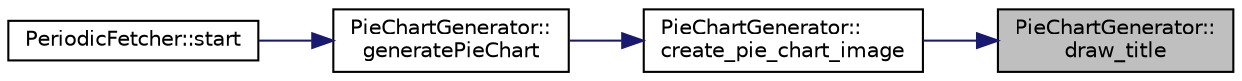 digraph "PieChartGenerator::draw_title"
{
 // LATEX_PDF_SIZE
  edge [fontname="Helvetica",fontsize="10",labelfontname="Helvetica",labelfontsize="10"];
  node [fontname="Helvetica",fontsize="10",shape=record];
  rankdir="RL";
  Node1 [label="PieChartGenerator::\ldraw_title",height=0.2,width=0.4,color="black", fillcolor="grey75", style="filled", fontcolor="black",tooltip="Draws the title of the pie chart on the image."];
  Node1 -> Node2 [dir="back",color="midnightblue",fontsize="10",style="solid"];
  Node2 [label="PieChartGenerator::\lcreate_pie_chart_image",height=0.2,width=0.4,color="black", fillcolor="white", style="filled",URL="$classPieChartGenerator.html#aa95dd31c6170513a9d82004d6db6cf15",tooltip="Creates an image representing the pie chart."];
  Node2 -> Node3 [dir="back",color="midnightblue",fontsize="10",style="solid"];
  Node3 [label="PieChartGenerator::\lgeneratePieChart",height=0.2,width=0.4,color="black", fillcolor="white", style="filled",URL="$classPieChartGenerator.html#a2f367ee64a37d9b971b24090f9842251",tooltip="Loads data from the given file."];
  Node3 -> Node4 [dir="back",color="midnightblue",fontsize="10",style="solid"];
  Node4 [label="PeriodicFetcher::start",height=0.2,width=0.4,color="black", fillcolor="white", style="filled",URL="$classPeriodicFetcher.html#a84f9a218ccb184feb1a8027b2ac9ac44",tooltip="Begin the periodic fetching and processing of data."];
}
